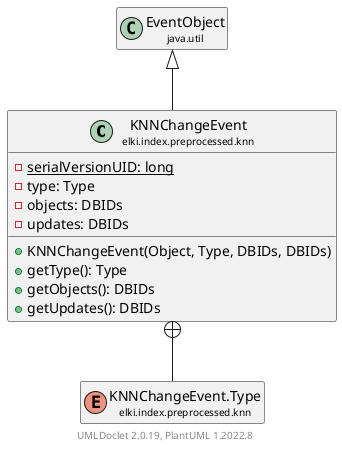 @startuml
    remove .*\.(Instance|Par|Parameterizer|Factory)$
    set namespaceSeparator none
    hide empty fields
    hide empty methods

    class "<size:14>KNNChangeEvent\n<size:10>elki.index.preprocessed.knn" as elki.index.preprocessed.knn.KNNChangeEvent [[KNNChangeEvent.html]] {
        {static} -serialVersionUID: long
        -type: Type
        -objects: DBIDs
        -updates: DBIDs
        +KNNChangeEvent(Object, Type, DBIDs, DBIDs)
        +getType(): Type
        +getObjects(): DBIDs
        +getUpdates(): DBIDs
    }

    class "<size:14>EventObject\n<size:10>java.util" as java.util.EventObject
    enum "<size:14>KNNChangeEvent.Type\n<size:10>elki.index.preprocessed.knn" as elki.index.preprocessed.knn.KNNChangeEvent.Type [[KNNChangeEvent.Type.html]]

    java.util.EventObject <|-- elki.index.preprocessed.knn.KNNChangeEvent
    elki.index.preprocessed.knn.KNNChangeEvent +-- elki.index.preprocessed.knn.KNNChangeEvent.Type

    center footer UMLDoclet 2.0.19, PlantUML 1.2022.8
@enduml
